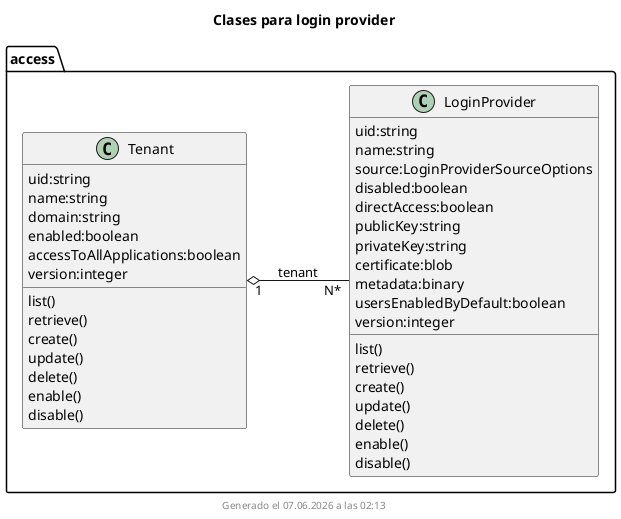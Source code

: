 ' @autogenerated
@startuml
left to right direction
title Clases para login provider
class access.Tenant{
uid:string
name:string
domain:string
enabled:boolean
accessToAllApplications:boolean
version:integer
list()
retrieve()
create()
update()
delete()
enable()
disable()
}
class access.LoginProvider{
uid:string
name:string
source:LoginProviderSourceOptions
disabled:boolean
directAccess:boolean
publicKey:string
privateKey:string
certificate:blob
metadata:binary
usersEnabledByDefault:boolean
version:integer
list()
retrieve()
create()
update()
delete()
enable()
disable()
}
access.Tenant "1"  o--  "N*" access.LoginProvider: tenant

footer Generado el %date("dd.MM.yyyy' a las 'HH:mm")
@enduml
